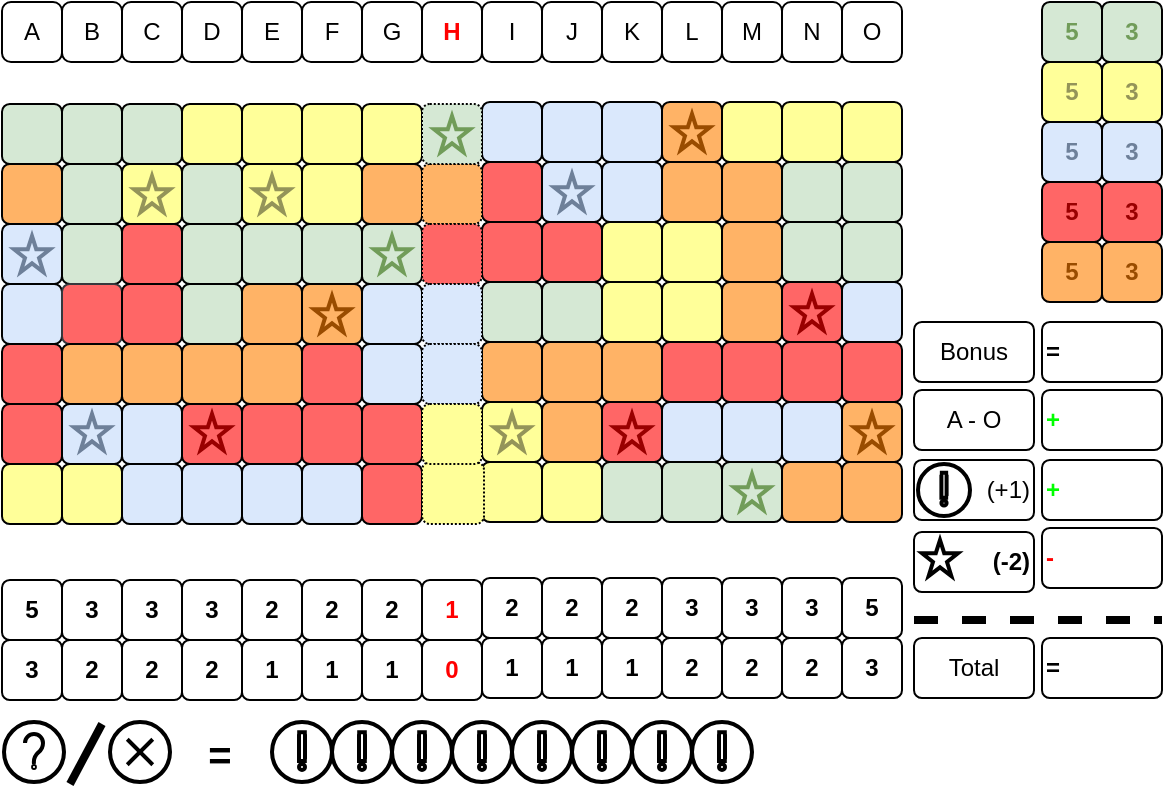 <mxfile version="20.4.0" type="device"><diagram id="n2aaSh1xiB8qpmjqNfCa" name="Page-1"><mxGraphModel dx="786" dy="682" grid="1" gridSize="10" guides="1" tooltips="1" connect="1" arrows="1" fold="1" page="1" pageScale="1" pageWidth="583" pageHeight="413" math="0" shadow="0"><root><mxCell id="0"/><mxCell id="1" parent="0"/><mxCell id="8XsE_PPByiNePhi5NIOV-225" value="&lt;div align=&quot;right&quot;&gt;(+1)&lt;br&gt;&lt;/div&gt;" style="rounded=1;whiteSpace=wrap;html=1;arcSize=13;align=right;flipH=1;" parent="1" vertex="1"><mxGeometry x="456" y="229" width="60" height="30" as="geometry"/></mxCell><mxCell id="8XsE_PPByiNePhi5NIOV-1" value="A" style="rounded=1;whiteSpace=wrap;html=1;" parent="1" vertex="1"><mxGeometry width="30" height="30" as="geometry"/></mxCell><mxCell id="8XsE_PPByiNePhi5NIOV-2" value="B" style="rounded=1;whiteSpace=wrap;html=1;" parent="1" vertex="1"><mxGeometry x="30" width="30" height="30" as="geometry"/></mxCell><mxCell id="8XsE_PPByiNePhi5NIOV-3" value="C" style="rounded=1;whiteSpace=wrap;html=1;" parent="1" vertex="1"><mxGeometry x="60" width="30" height="30" as="geometry"/></mxCell><mxCell id="8XsE_PPByiNePhi5NIOV-4" value="D" style="rounded=1;whiteSpace=wrap;html=1;" parent="1" vertex="1"><mxGeometry x="90" width="30" height="30" as="geometry"/></mxCell><mxCell id="8XsE_PPByiNePhi5NIOV-5" value="" style="rounded=1;whiteSpace=wrap;html=1;arcSize=13;fillColor=#d5e8d4;strokeColor=#000000;" parent="1" vertex="1"><mxGeometry y="51" width="30" height="30" as="geometry"/></mxCell><mxCell id="8XsE_PPByiNePhi5NIOV-10" value="" style="rounded=1;whiteSpace=wrap;html=1;arcSize=13;fillColor=#FFB366;strokeColor=#000000;" parent="1" vertex="1"><mxGeometry y="81" width="30" height="30" as="geometry"/></mxCell><mxCell id="8XsE_PPByiNePhi5NIOV-11" value="" style="rounded=1;whiteSpace=wrap;html=1;arcSize=13;fillColor=#dae8fc;strokeColor=#000000;" parent="1" vertex="1"><mxGeometry y="111" width="30" height="30" as="geometry"/></mxCell><mxCell id="8XsE_PPByiNePhi5NIOV-12" value="" style="rounded=1;whiteSpace=wrap;html=1;arcSize=13;fillColor=#dae8fc;strokeColor=#000000;" parent="1" vertex="1"><mxGeometry y="141" width="30" height="30" as="geometry"/></mxCell><mxCell id="8XsE_PPByiNePhi5NIOV-13" value="" style="rounded=1;whiteSpace=wrap;html=1;arcSize=13;fillColor=#FF6666;strokeColor=#000000;" parent="1" vertex="1"><mxGeometry y="171" width="30" height="30" as="geometry"/></mxCell><mxCell id="8XsE_PPByiNePhi5NIOV-14" value="" style="rounded=1;whiteSpace=wrap;html=1;arcSize=13;fillColor=#FF6666;strokeColor=#000000;" parent="1" vertex="1"><mxGeometry y="201" width="30" height="30" as="geometry"/></mxCell><mxCell id="8XsE_PPByiNePhi5NIOV-15" value="" style="rounded=1;whiteSpace=wrap;html=1;arcSize=13;fillColor=#FFFF99;strokeColor=#000000;" parent="1" vertex="1"><mxGeometry y="231" width="30" height="30" as="geometry"/></mxCell><mxCell id="8XsE_PPByiNePhi5NIOV-16" value="&lt;span&gt;5&lt;/span&gt;" style="rounded=1;whiteSpace=wrap;html=1;arcSize=13;fontStyle=1" parent="1" vertex="1"><mxGeometry y="289" width="30" height="30" as="geometry"/></mxCell><mxCell id="8XsE_PPByiNePhi5NIOV-17" value="&lt;span&gt;3&lt;/span&gt;" style="rounded=1;whiteSpace=wrap;html=1;arcSize=13;fontStyle=1" parent="1" vertex="1"><mxGeometry y="319" width="30" height="30" as="geometry"/></mxCell><mxCell id="8XsE_PPByiNePhi5NIOV-19" value="" style="rounded=1;whiteSpace=wrap;html=1;arcSize=13;fillColor=#d5e8d4;strokeColor=default;" parent="1" vertex="1"><mxGeometry x="30" y="51" width="30" height="30" as="geometry"/></mxCell><mxCell id="8XsE_PPByiNePhi5NIOV-20" value="" style="rounded=1;whiteSpace=wrap;html=1;arcSize=13;fillColor=#d5e8d4;strokeColor=default;" parent="1" vertex="1"><mxGeometry x="30" y="81" width="30" height="30" as="geometry"/></mxCell><mxCell id="8XsE_PPByiNePhi5NIOV-21" value="" style="rounded=1;whiteSpace=wrap;html=1;arcSize=13;fillColor=#d5e8d4;strokeColor=default;" parent="1" vertex="1"><mxGeometry x="30" y="111" width="30" height="30" as="geometry"/></mxCell><mxCell id="8XsE_PPByiNePhi5NIOV-22" value="" style="rounded=1;whiteSpace=wrap;html=1;arcSize=13;strokeColor=#36393d;fillColor=#FF6666;" parent="1" vertex="1"><mxGeometry x="30" y="141" width="30" height="30" as="geometry"/></mxCell><mxCell id="8XsE_PPByiNePhi5NIOV-23" value="" style="rounded=1;whiteSpace=wrap;html=1;arcSize=13;strokeColor=#000000;fillColor=#FFB366;" parent="1" vertex="1"><mxGeometry x="30" y="171" width="30" height="30" as="geometry"/></mxCell><mxCell id="8XsE_PPByiNePhi5NIOV-24" value="" style="rounded=1;whiteSpace=wrap;html=1;arcSize=13;strokeColor=default;fillColor=#dae8fc;" parent="1" vertex="1"><mxGeometry x="30" y="201" width="30" height="30" as="geometry"/></mxCell><mxCell id="8XsE_PPByiNePhi5NIOV-25" value="" style="rounded=1;whiteSpace=wrap;html=1;arcSize=13;strokeColor=default;fillColor=#FFFF99;" parent="1" vertex="1"><mxGeometry x="30" y="231" width="30" height="30" as="geometry"/></mxCell><mxCell id="8XsE_PPByiNePhi5NIOV-26" value="3" style="rounded=1;whiteSpace=wrap;html=1;arcSize=13;fontStyle=1" parent="1" vertex="1"><mxGeometry x="30" y="289" width="30" height="30" as="geometry"/></mxCell><mxCell id="8XsE_PPByiNePhi5NIOV-27" value="2" style="rounded=1;whiteSpace=wrap;html=1;arcSize=13;fontStyle=1" parent="1" vertex="1"><mxGeometry x="30" y="319" width="30" height="30" as="geometry"/></mxCell><mxCell id="8XsE_PPByiNePhi5NIOV-28" value="" style="rounded=1;whiteSpace=wrap;html=1;arcSize=13;fillColor=#d5e8d4;strokeColor=#000000;" parent="1" vertex="1"><mxGeometry x="60" y="51" width="30" height="30" as="geometry"/></mxCell><mxCell id="8XsE_PPByiNePhi5NIOV-29" value="" style="rounded=1;whiteSpace=wrap;html=1;arcSize=13;strokeColor=#000000;fillColor=#FFFF99;" parent="1" vertex="1"><mxGeometry x="60" y="81" width="30" height="30" as="geometry"/></mxCell><mxCell id="8XsE_PPByiNePhi5NIOV-30" value="" style="rounded=1;whiteSpace=wrap;html=1;arcSize=13;strokeColor=#000000;fillColor=#FF6666;" parent="1" vertex="1"><mxGeometry x="60" y="111" width="30" height="30" as="geometry"/></mxCell><mxCell id="8XsE_PPByiNePhi5NIOV-31" value="" style="rounded=1;whiteSpace=wrap;html=1;arcSize=13;strokeColor=#000000;fillColor=#FF6666;" parent="1" vertex="1"><mxGeometry x="60" y="141" width="30" height="30" as="geometry"/></mxCell><mxCell id="8XsE_PPByiNePhi5NIOV-32" value="" style="rounded=1;whiteSpace=wrap;html=1;arcSize=13;strokeColor=#000000;fillColor=#FFB366;" parent="1" vertex="1"><mxGeometry x="60" y="171" width="30" height="30" as="geometry"/></mxCell><mxCell id="8XsE_PPByiNePhi5NIOV-33" value="" style="rounded=1;whiteSpace=wrap;html=1;arcSize=13;strokeColor=#000000;fillColor=#dae8fc;" parent="1" vertex="1"><mxGeometry x="60" y="201" width="30" height="30" as="geometry"/></mxCell><mxCell id="8XsE_PPByiNePhi5NIOV-34" value="" style="rounded=1;whiteSpace=wrap;html=1;arcSize=13;strokeColor=#000000;fillColor=#dae8fc;" parent="1" vertex="1"><mxGeometry x="60" y="231" width="30" height="30" as="geometry"/></mxCell><mxCell id="8XsE_PPByiNePhi5NIOV-35" value="3" style="rounded=1;whiteSpace=wrap;html=1;arcSize=13;fontStyle=1" parent="1" vertex="1"><mxGeometry x="60" y="289" width="30" height="30" as="geometry"/></mxCell><mxCell id="8XsE_PPByiNePhi5NIOV-36" value="2" style="rounded=1;whiteSpace=wrap;html=1;arcSize=13;fontStyle=1" parent="1" vertex="1"><mxGeometry x="60" y="319" width="30" height="30" as="geometry"/></mxCell><mxCell id="8XsE_PPByiNePhi5NIOV-37" value="" style="rounded=1;whiteSpace=wrap;html=1;arcSize=13;strokeColor=#000000;fillColor=#FFFF99;" parent="1" vertex="1"><mxGeometry x="90" y="51" width="30" height="30" as="geometry"/></mxCell><mxCell id="8XsE_PPByiNePhi5NIOV-38" value="" style="rounded=1;whiteSpace=wrap;html=1;arcSize=13;strokeColor=#000000;fillColor=#d5e8d4;" parent="1" vertex="1"><mxGeometry x="90" y="81" width="30" height="30" as="geometry"/></mxCell><mxCell id="8XsE_PPByiNePhi5NIOV-39" value="" style="rounded=1;whiteSpace=wrap;html=1;arcSize=13;strokeColor=#000000;fillColor=#d5e8d4;" parent="1" vertex="1"><mxGeometry x="90" y="111" width="30" height="30" as="geometry"/></mxCell><mxCell id="8XsE_PPByiNePhi5NIOV-40" value="" style="rounded=1;whiteSpace=wrap;html=1;arcSize=13;strokeColor=#000000;fillColor=#d5e8d4;" parent="1" vertex="1"><mxGeometry x="90" y="141" width="30" height="30" as="geometry"/></mxCell><mxCell id="8XsE_PPByiNePhi5NIOV-41" value="" style="rounded=1;whiteSpace=wrap;html=1;arcSize=13;strokeColor=#000000;fillColor=#FFB366;" parent="1" vertex="1"><mxGeometry x="90" y="171" width="30" height="30" as="geometry"/></mxCell><mxCell id="8XsE_PPByiNePhi5NIOV-42" value="" style="rounded=1;whiteSpace=wrap;html=1;arcSize=13;strokeColor=#000000;fillColor=#FF6666;" parent="1" vertex="1"><mxGeometry x="90" y="201" width="30" height="30" as="geometry"/></mxCell><mxCell id="8XsE_PPByiNePhi5NIOV-43" value="" style="rounded=1;whiteSpace=wrap;html=1;arcSize=13;strokeColor=#000000;fillColor=#dae8fc;" parent="1" vertex="1"><mxGeometry x="90" y="231" width="30" height="30" as="geometry"/></mxCell><mxCell id="8XsE_PPByiNePhi5NIOV-44" value="3" style="rounded=1;whiteSpace=wrap;html=1;arcSize=13;fontStyle=1" parent="1" vertex="1"><mxGeometry x="90" y="289" width="30" height="30" as="geometry"/></mxCell><mxCell id="8XsE_PPByiNePhi5NIOV-45" value="2" style="rounded=1;whiteSpace=wrap;html=1;arcSize=13;fontStyle=1" parent="1" vertex="1"><mxGeometry x="90" y="319" width="30" height="30" as="geometry"/></mxCell><mxCell id="8XsE_PPByiNePhi5NIOV-46" value="" style="rounded=1;whiteSpace=wrap;html=1;arcSize=13;strokeColor=#000000;fillColor=#FFFF99;" parent="1" vertex="1"><mxGeometry x="120" y="51" width="30" height="30" as="geometry"/></mxCell><mxCell id="8XsE_PPByiNePhi5NIOV-47" value="" style="rounded=1;whiteSpace=wrap;html=1;arcSize=13;strokeColor=#000000;fillColor=#FFFF99;" parent="1" vertex="1"><mxGeometry x="120" y="81" width="30" height="30" as="geometry"/></mxCell><mxCell id="8XsE_PPByiNePhi5NIOV-48" value="" style="rounded=1;whiteSpace=wrap;html=1;arcSize=13;strokeColor=#000000;fillColor=#d5e8d4;" parent="1" vertex="1"><mxGeometry x="120" y="111" width="30" height="30" as="geometry"/></mxCell><mxCell id="8XsE_PPByiNePhi5NIOV-49" value="" style="rounded=1;whiteSpace=wrap;html=1;arcSize=13;strokeColor=#000000;fillColor=#FFB366;" parent="1" vertex="1"><mxGeometry x="120" y="141" width="30" height="30" as="geometry"/></mxCell><mxCell id="8XsE_PPByiNePhi5NIOV-50" value="" style="rounded=1;whiteSpace=wrap;html=1;arcSize=13;strokeColor=#000000;fillColor=#FFB366;" parent="1" vertex="1"><mxGeometry x="120" y="171" width="30" height="30" as="geometry"/></mxCell><mxCell id="8XsE_PPByiNePhi5NIOV-51" value="" style="rounded=1;whiteSpace=wrap;html=1;arcSize=13;strokeColor=#000000;fillColor=#FF6666;" parent="1" vertex="1"><mxGeometry x="120" y="201" width="30" height="30" as="geometry"/></mxCell><mxCell id="8XsE_PPByiNePhi5NIOV-52" value="" style="rounded=1;whiteSpace=wrap;html=1;arcSize=13;strokeColor=#000000;fillColor=#dae8fc;" parent="1" vertex="1"><mxGeometry x="120" y="231" width="30" height="30" as="geometry"/></mxCell><mxCell id="8XsE_PPByiNePhi5NIOV-53" value="2" style="rounded=1;whiteSpace=wrap;html=1;arcSize=13;fontStyle=1" parent="1" vertex="1"><mxGeometry x="120" y="289" width="30" height="30" as="geometry"/></mxCell><mxCell id="8XsE_PPByiNePhi5NIOV-54" value="1" style="rounded=1;whiteSpace=wrap;html=1;arcSize=13;fontStyle=1" parent="1" vertex="1"><mxGeometry x="120" y="319" width="30" height="30" as="geometry"/></mxCell><mxCell id="8XsE_PPByiNePhi5NIOV-55" value="" style="rounded=1;whiteSpace=wrap;html=1;arcSize=13;strokeColor=#000000;fillColor=#FFFF99;" parent="1" vertex="1"><mxGeometry x="150" y="51" width="30" height="30" as="geometry"/></mxCell><mxCell id="8XsE_PPByiNePhi5NIOV-56" value="" style="rounded=1;whiteSpace=wrap;html=1;arcSize=13;strokeColor=#000000;fillColor=#FFFF99;" parent="1" vertex="1"><mxGeometry x="150" y="81" width="30" height="30" as="geometry"/></mxCell><mxCell id="8XsE_PPByiNePhi5NIOV-57" value="" style="rounded=1;whiteSpace=wrap;html=1;arcSize=13;strokeColor=#000000;fillColor=#d5e8d4;" parent="1" vertex="1"><mxGeometry x="150" y="111" width="30" height="30" as="geometry"/></mxCell><mxCell id="8XsE_PPByiNePhi5NIOV-58" value="" style="rounded=1;whiteSpace=wrap;html=1;arcSize=13;strokeColor=#000000;fillColor=#FFB366;" parent="1" vertex="1"><mxGeometry x="150" y="141" width="30" height="30" as="geometry"/></mxCell><mxCell id="8XsE_PPByiNePhi5NIOV-59" value="" style="rounded=1;whiteSpace=wrap;html=1;arcSize=13;strokeColor=#000000;fillColor=#FF6666;" parent="1" vertex="1"><mxGeometry x="150" y="171" width="30" height="30" as="geometry"/></mxCell><mxCell id="8XsE_PPByiNePhi5NIOV-60" value="" style="rounded=1;whiteSpace=wrap;html=1;arcSize=13;strokeColor=#000000;fillColor=#FF6666;" parent="1" vertex="1"><mxGeometry x="150" y="201" width="30" height="30" as="geometry"/></mxCell><mxCell id="8XsE_PPByiNePhi5NIOV-61" value="" style="rounded=1;whiteSpace=wrap;html=1;arcSize=13;strokeColor=#000000;fillColor=#dae8fc;" parent="1" vertex="1"><mxGeometry x="150" y="231" width="30" height="30" as="geometry"/></mxCell><mxCell id="8XsE_PPByiNePhi5NIOV-62" value="2" style="rounded=1;whiteSpace=wrap;html=1;arcSize=13;fontStyle=1" parent="1" vertex="1"><mxGeometry x="150" y="289" width="30" height="30" as="geometry"/></mxCell><mxCell id="8XsE_PPByiNePhi5NIOV-63" value="1" style="rounded=1;whiteSpace=wrap;html=1;arcSize=13;fontStyle=1" parent="1" vertex="1"><mxGeometry x="150" y="319" width="30" height="30" as="geometry"/></mxCell><mxCell id="8XsE_PPByiNePhi5NIOV-64" value="" style="rounded=1;whiteSpace=wrap;html=1;arcSize=13;strokeColor=#000000;fillColor=#FFFF99;" parent="1" vertex="1"><mxGeometry x="180" y="51" width="30" height="30" as="geometry"/></mxCell><mxCell id="8XsE_PPByiNePhi5NIOV-65" value="" style="rounded=1;whiteSpace=wrap;html=1;arcSize=13;strokeColor=#000000;fillColor=#FFB366;" parent="1" vertex="1"><mxGeometry x="180" y="81" width="30" height="30" as="geometry"/></mxCell><mxCell id="8XsE_PPByiNePhi5NIOV-66" value="" style="rounded=1;whiteSpace=wrap;html=1;arcSize=13;strokeColor=#000000;fillColor=#d5e8d4;" parent="1" vertex="1"><mxGeometry x="180" y="111" width="30" height="30" as="geometry"/></mxCell><mxCell id="8XsE_PPByiNePhi5NIOV-67" value="" style="rounded=1;whiteSpace=wrap;html=1;arcSize=13;strokeColor=#000000;fillColor=#dae8fc;" parent="1" vertex="1"><mxGeometry x="180" y="141" width="30" height="30" as="geometry"/></mxCell><mxCell id="8XsE_PPByiNePhi5NIOV-68" value="" style="rounded=1;whiteSpace=wrap;html=1;arcSize=13;strokeColor=#000000;fillColor=#dae8fc;" parent="1" vertex="1"><mxGeometry x="180" y="171" width="30" height="30" as="geometry"/></mxCell><mxCell id="8XsE_PPByiNePhi5NIOV-69" value="" style="rounded=1;whiteSpace=wrap;html=1;arcSize=13;strokeColor=#000000;fillColor=#FF6666;" parent="1" vertex="1"><mxGeometry x="180" y="201" width="30" height="30" as="geometry"/></mxCell><mxCell id="8XsE_PPByiNePhi5NIOV-70" value="" style="rounded=1;whiteSpace=wrap;html=1;arcSize=13;strokeColor=#000000;fillColor=#FF6666;" parent="1" vertex="1"><mxGeometry x="180" y="231" width="30" height="30" as="geometry"/></mxCell><mxCell id="8XsE_PPByiNePhi5NIOV-71" value="2" style="rounded=1;whiteSpace=wrap;html=1;arcSize=13;fontStyle=1" parent="1" vertex="1"><mxGeometry x="180" y="289" width="30" height="30" as="geometry"/></mxCell><mxCell id="8XsE_PPByiNePhi5NIOV-72" value="1" style="rounded=1;whiteSpace=wrap;html=1;arcSize=13;fontStyle=1" parent="1" vertex="1"><mxGeometry x="180" y="319" width="30" height="30" as="geometry"/></mxCell><mxCell id="8XsE_PPByiNePhi5NIOV-80" value="&lt;font color=&quot;#FF0000&quot;&gt;1&lt;/font&gt;" style="rounded=1;whiteSpace=wrap;html=1;arcSize=13;fontStyle=1" parent="1" vertex="1"><mxGeometry x="210" y="289" width="30" height="30" as="geometry"/></mxCell><mxCell id="8XsE_PPByiNePhi5NIOV-81" value="&lt;font color=&quot;#FF0000&quot;&gt;0&lt;/font&gt;" style="rounded=1;whiteSpace=wrap;html=1;arcSize=13;fontStyle=1" parent="1" vertex="1"><mxGeometry x="210" y="319" width="30" height="30" as="geometry"/></mxCell><mxCell id="8XsE_PPByiNePhi5NIOV-82" value="" style="rounded=1;whiteSpace=wrap;html=1;arcSize=13;strokeColor=#000000;fillColor=#dae8fc;" parent="1" vertex="1"><mxGeometry x="240" y="50" width="30" height="30" as="geometry"/></mxCell><mxCell id="8XsE_PPByiNePhi5NIOV-83" value="" style="rounded=1;whiteSpace=wrap;html=1;arcSize=13;strokeColor=#000000;fillColor=#FF6666;" parent="1" vertex="1"><mxGeometry x="240" y="80" width="30" height="30" as="geometry"/></mxCell><mxCell id="8XsE_PPByiNePhi5NIOV-84" value="" style="rounded=1;whiteSpace=wrap;html=1;arcSize=13;strokeColor=#000000;fillColor=#FF6666;" parent="1" vertex="1"><mxGeometry x="240" y="110" width="30" height="30" as="geometry"/></mxCell><mxCell id="8XsE_PPByiNePhi5NIOV-85" value="" style="rounded=1;whiteSpace=wrap;html=1;arcSize=13;strokeColor=#000000;fillColor=#d5e8d4;" parent="1" vertex="1"><mxGeometry x="240" y="140" width="30" height="30" as="geometry"/></mxCell><mxCell id="8XsE_PPByiNePhi5NIOV-86" value="" style="rounded=1;whiteSpace=wrap;html=1;arcSize=13;strokeColor=#000000;fillColor=#FFB366;" parent="1" vertex="1"><mxGeometry x="240" y="170" width="30" height="30" as="geometry"/></mxCell><mxCell id="8XsE_PPByiNePhi5NIOV-87" value="" style="rounded=1;whiteSpace=wrap;html=1;arcSize=13;strokeColor=#000000;fillColor=#FFFF99;" parent="1" vertex="1"><mxGeometry x="240" y="200" width="30" height="30" as="geometry"/></mxCell><mxCell id="8XsE_PPByiNePhi5NIOV-88" value="" style="rounded=1;whiteSpace=wrap;html=1;arcSize=13;strokeColor=#000000;fillColor=#FFFF99;" parent="1" vertex="1"><mxGeometry x="240" y="230" width="30" height="30" as="geometry"/></mxCell><mxCell id="8XsE_PPByiNePhi5NIOV-89" value="2" style="rounded=1;whiteSpace=wrap;html=1;arcSize=13;fontStyle=1" parent="1" vertex="1"><mxGeometry x="240" y="288" width="30" height="30" as="geometry"/></mxCell><mxCell id="8XsE_PPByiNePhi5NIOV-90" value="1" style="rounded=1;whiteSpace=wrap;html=1;arcSize=13;fontStyle=1" parent="1" vertex="1"><mxGeometry x="240" y="318" width="30" height="30" as="geometry"/></mxCell><mxCell id="8XsE_PPByiNePhi5NIOV-91" value="" style="rounded=1;whiteSpace=wrap;html=1;arcSize=13;strokeColor=#000000;fillColor=#dae8fc;" parent="1" vertex="1"><mxGeometry x="270" y="50" width="30" height="30" as="geometry"/></mxCell><mxCell id="8XsE_PPByiNePhi5NIOV-92" value="" style="rounded=1;whiteSpace=wrap;html=1;arcSize=13;strokeColor=#000000;fillColor=#dae8fc;" parent="1" vertex="1"><mxGeometry x="270" y="80" width="30" height="30" as="geometry"/></mxCell><mxCell id="8XsE_PPByiNePhi5NIOV-93" value="" style="rounded=1;whiteSpace=wrap;html=1;arcSize=13;strokeColor=#000000;fillColor=#FF6666;" parent="1" vertex="1"><mxGeometry x="270" y="110" width="30" height="30" as="geometry"/></mxCell><mxCell id="8XsE_PPByiNePhi5NIOV-94" value="" style="rounded=1;whiteSpace=wrap;html=1;arcSize=13;strokeColor=#000000;fillColor=#d5e8d4;" parent="1" vertex="1"><mxGeometry x="270" y="140" width="30" height="30" as="geometry"/></mxCell><mxCell id="8XsE_PPByiNePhi5NIOV-95" value="" style="rounded=1;whiteSpace=wrap;html=1;arcSize=13;strokeColor=#000000;fillColor=#FFB366;" parent="1" vertex="1"><mxGeometry x="270" y="170" width="30" height="30" as="geometry"/></mxCell><mxCell id="8XsE_PPByiNePhi5NIOV-96" value="" style="rounded=1;whiteSpace=wrap;html=1;arcSize=13;strokeColor=#000000;fillColor=#FFB366;" parent="1" vertex="1"><mxGeometry x="270" y="200" width="30" height="30" as="geometry"/></mxCell><mxCell id="8XsE_PPByiNePhi5NIOV-97" value="" style="rounded=1;whiteSpace=wrap;html=1;arcSize=13;strokeColor=#000000;fillColor=#FFFF99;" parent="1" vertex="1"><mxGeometry x="270" y="230" width="30" height="30" as="geometry"/></mxCell><mxCell id="8XsE_PPByiNePhi5NIOV-98" value="2" style="rounded=1;whiteSpace=wrap;html=1;arcSize=13;fontStyle=1" parent="1" vertex="1"><mxGeometry x="270" y="288" width="30" height="30" as="geometry"/></mxCell><mxCell id="8XsE_PPByiNePhi5NIOV-99" value="1" style="rounded=1;whiteSpace=wrap;html=1;arcSize=13;fontStyle=1" parent="1" vertex="1"><mxGeometry x="270" y="318" width="30" height="30" as="geometry"/></mxCell><mxCell id="8XsE_PPByiNePhi5NIOV-100" value="" style="rounded=1;whiteSpace=wrap;html=1;arcSize=13;strokeColor=#000000;fillColor=#dae8fc;" parent="1" vertex="1"><mxGeometry x="300" y="50" width="30" height="30" as="geometry"/></mxCell><mxCell id="8XsE_PPByiNePhi5NIOV-101" value="" style="rounded=1;whiteSpace=wrap;html=1;arcSize=13;strokeColor=#000000;fillColor=#dae8fc;" parent="1" vertex="1"><mxGeometry x="300" y="80" width="30" height="30" as="geometry"/></mxCell><mxCell id="8XsE_PPByiNePhi5NIOV-102" value="" style="rounded=1;whiteSpace=wrap;html=1;arcSize=13;strokeColor=#000000;fillColor=#FFFF99;" parent="1" vertex="1"><mxGeometry x="300" y="110" width="30" height="30" as="geometry"/></mxCell><mxCell id="8XsE_PPByiNePhi5NIOV-103" value="" style="rounded=1;whiteSpace=wrap;html=1;arcSize=13;strokeColor=#000000;fillColor=#FFFF99;" parent="1" vertex="1"><mxGeometry x="300" y="140" width="30" height="30" as="geometry"/></mxCell><mxCell id="8XsE_PPByiNePhi5NIOV-104" value="" style="rounded=1;whiteSpace=wrap;html=1;arcSize=13;strokeColor=#000000;fillColor=#FFB366;" parent="1" vertex="1"><mxGeometry x="300" y="170" width="30" height="30" as="geometry"/></mxCell><mxCell id="8XsE_PPByiNePhi5NIOV-105" value="" style="rounded=1;whiteSpace=wrap;html=1;arcSize=13;strokeColor=#000000;fillColor=#FF6666;" parent="1" vertex="1"><mxGeometry x="300" y="200" width="30" height="30" as="geometry"/></mxCell><mxCell id="8XsE_PPByiNePhi5NIOV-106" value="" style="rounded=1;whiteSpace=wrap;html=1;arcSize=13;strokeColor=#000000;fillColor=#d5e8d4;" parent="1" vertex="1"><mxGeometry x="300" y="230" width="30" height="30" as="geometry"/></mxCell><mxCell id="8XsE_PPByiNePhi5NIOV-107" value="2" style="rounded=1;whiteSpace=wrap;html=1;arcSize=13;fontStyle=1" parent="1" vertex="1"><mxGeometry x="300" y="288" width="30" height="30" as="geometry"/></mxCell><mxCell id="8XsE_PPByiNePhi5NIOV-108" value="1" style="rounded=1;whiteSpace=wrap;html=1;arcSize=13;fontStyle=1" parent="1" vertex="1"><mxGeometry x="300" y="318" width="30" height="30" as="geometry"/></mxCell><mxCell id="8XsE_PPByiNePhi5NIOV-109" value="" style="rounded=1;whiteSpace=wrap;html=1;arcSize=13;strokeColor=#000000;fillColor=#FFB366;" parent="1" vertex="1"><mxGeometry x="330" y="50" width="30" height="30" as="geometry"/></mxCell><mxCell id="8XsE_PPByiNePhi5NIOV-110" value="" style="rounded=1;whiteSpace=wrap;html=1;arcSize=13;strokeColor=#000000;fillColor=#FFB366;" parent="1" vertex="1"><mxGeometry x="330" y="80" width="30" height="30" as="geometry"/></mxCell><mxCell id="8XsE_PPByiNePhi5NIOV-111" value="" style="rounded=1;whiteSpace=wrap;html=1;arcSize=13;strokeColor=#000000;fillColor=#FFFF99;" parent="1" vertex="1"><mxGeometry x="330" y="110" width="30" height="30" as="geometry"/></mxCell><mxCell id="8XsE_PPByiNePhi5NIOV-112" value="" style="rounded=1;whiteSpace=wrap;html=1;arcSize=13;strokeColor=#000000;fillColor=#FFFF99;" parent="1" vertex="1"><mxGeometry x="330" y="140" width="30" height="30" as="geometry"/></mxCell><mxCell id="8XsE_PPByiNePhi5NIOV-113" value="" style="rounded=1;whiteSpace=wrap;html=1;arcSize=13;strokeColor=#000000;fillColor=#FF6666;" parent="1" vertex="1"><mxGeometry x="330" y="170" width="30" height="30" as="geometry"/></mxCell><mxCell id="8XsE_PPByiNePhi5NIOV-114" value="" style="rounded=1;whiteSpace=wrap;html=1;arcSize=13;strokeColor=#000000;fillColor=#dae8fc;" parent="1" vertex="1"><mxGeometry x="330" y="200" width="30" height="30" as="geometry"/></mxCell><mxCell id="8XsE_PPByiNePhi5NIOV-115" value="" style="rounded=1;whiteSpace=wrap;html=1;arcSize=13;strokeColor=#000000;fillColor=#d5e8d4;" parent="1" vertex="1"><mxGeometry x="330" y="230" width="30" height="30" as="geometry"/></mxCell><mxCell id="8XsE_PPByiNePhi5NIOV-116" value="3" style="rounded=1;whiteSpace=wrap;html=1;arcSize=13;fontStyle=1" parent="1" vertex="1"><mxGeometry x="330" y="288" width="30" height="30" as="geometry"/></mxCell><mxCell id="8XsE_PPByiNePhi5NIOV-117" value="2" style="rounded=1;whiteSpace=wrap;html=1;arcSize=13;fontStyle=1" parent="1" vertex="1"><mxGeometry x="330" y="318" width="30" height="30" as="geometry"/></mxCell><mxCell id="8XsE_PPByiNePhi5NIOV-118" value="" style="rounded=1;whiteSpace=wrap;html=1;arcSize=13;strokeColor=#000000;fillColor=#FFFF99;" parent="1" vertex="1"><mxGeometry x="360" y="50" width="30" height="30" as="geometry"/></mxCell><mxCell id="8XsE_PPByiNePhi5NIOV-119" value="" style="rounded=1;whiteSpace=wrap;html=1;arcSize=13;strokeColor=#000000;fillColor=#FFB366;" parent="1" vertex="1"><mxGeometry x="360" y="80" width="30" height="30" as="geometry"/></mxCell><mxCell id="8XsE_PPByiNePhi5NIOV-120" value="" style="rounded=1;whiteSpace=wrap;html=1;arcSize=13;strokeColor=#000000;fillColor=#FFB366;" parent="1" vertex="1"><mxGeometry x="360" y="110" width="30" height="30" as="geometry"/></mxCell><mxCell id="8XsE_PPByiNePhi5NIOV-121" value="" style="rounded=1;whiteSpace=wrap;html=1;arcSize=13;strokeColor=#000000;fillColor=#FFB366;" parent="1" vertex="1"><mxGeometry x="360" y="140" width="30" height="30" as="geometry"/></mxCell><mxCell id="8XsE_PPByiNePhi5NIOV-122" value="" style="rounded=1;whiteSpace=wrap;html=1;arcSize=13;strokeColor=#000000;fillColor=#FF6666;" parent="1" vertex="1"><mxGeometry x="360" y="170" width="30" height="30" as="geometry"/></mxCell><mxCell id="8XsE_PPByiNePhi5NIOV-123" value="" style="rounded=1;whiteSpace=wrap;html=1;arcSize=13;strokeColor=#000000;fillColor=#dae8fc;" parent="1" vertex="1"><mxGeometry x="360" y="200" width="30" height="30" as="geometry"/></mxCell><mxCell id="8XsE_PPByiNePhi5NIOV-124" value="" style="rounded=1;whiteSpace=wrap;html=1;arcSize=13;strokeColor=#000000;fillColor=#d5e8d4;" parent="1" vertex="1"><mxGeometry x="360" y="230" width="30" height="30" as="geometry"/></mxCell><mxCell id="8XsE_PPByiNePhi5NIOV-125" value="3" style="rounded=1;whiteSpace=wrap;html=1;arcSize=13;fontStyle=1" parent="1" vertex="1"><mxGeometry x="360" y="288" width="30" height="30" as="geometry"/></mxCell><mxCell id="8XsE_PPByiNePhi5NIOV-126" value="2" style="rounded=1;whiteSpace=wrap;html=1;arcSize=13;fontStyle=1" parent="1" vertex="1"><mxGeometry x="360" y="318" width="30" height="30" as="geometry"/></mxCell><mxCell id="8XsE_PPByiNePhi5NIOV-127" value="" style="rounded=1;whiteSpace=wrap;html=1;arcSize=13;strokeColor=#000000;fillColor=#FFFF99;" parent="1" vertex="1"><mxGeometry x="390" y="50" width="30" height="30" as="geometry"/></mxCell><mxCell id="8XsE_PPByiNePhi5NIOV-128" value="" style="rounded=1;whiteSpace=wrap;html=1;arcSize=13;strokeColor=#000000;fillColor=#d5e8d4;" parent="1" vertex="1"><mxGeometry x="390" y="80" width="30" height="30" as="geometry"/></mxCell><mxCell id="8XsE_PPByiNePhi5NIOV-129" value="" style="rounded=1;whiteSpace=wrap;html=1;arcSize=13;strokeColor=#000000;fillColor=#d5e8d4;" parent="1" vertex="1"><mxGeometry x="390" y="110" width="30" height="30" as="geometry"/></mxCell><mxCell id="8XsE_PPByiNePhi5NIOV-130" value="" style="rounded=1;whiteSpace=wrap;html=1;arcSize=13;strokeColor=#000000;fillColor=#FF6666;" parent="1" vertex="1"><mxGeometry x="390" y="140" width="30" height="30" as="geometry"/></mxCell><mxCell id="8XsE_PPByiNePhi5NIOV-131" value="" style="rounded=1;whiteSpace=wrap;html=1;arcSize=13;strokeColor=#000000;fillColor=#FF6666;" parent="1" vertex="1"><mxGeometry x="390" y="170" width="30" height="30" as="geometry"/></mxCell><mxCell id="8XsE_PPByiNePhi5NIOV-132" value="" style="rounded=1;whiteSpace=wrap;html=1;arcSize=13;strokeColor=#000000;fillColor=#dae8fc;" parent="1" vertex="1"><mxGeometry x="390" y="200" width="30" height="30" as="geometry"/></mxCell><mxCell id="8XsE_PPByiNePhi5NIOV-133" value="" style="rounded=1;whiteSpace=wrap;html=1;arcSize=13;strokeColor=#000000;fillColor=#FFB366;" parent="1" vertex="1"><mxGeometry x="390" y="230" width="30" height="30" as="geometry"/></mxCell><mxCell id="8XsE_PPByiNePhi5NIOV-134" value="3" style="rounded=1;whiteSpace=wrap;html=1;arcSize=13;fontStyle=1" parent="1" vertex="1"><mxGeometry x="390" y="288" width="30" height="30" as="geometry"/></mxCell><mxCell id="8XsE_PPByiNePhi5NIOV-135" value="2" style="rounded=1;whiteSpace=wrap;html=1;arcSize=13;fontStyle=1" parent="1" vertex="1"><mxGeometry x="390" y="318" width="30" height="30" as="geometry"/></mxCell><mxCell id="8XsE_PPByiNePhi5NIOV-136" value="" style="rounded=1;whiteSpace=wrap;html=1;arcSize=13;strokeColor=#000000;fillColor=#FFFF99;" parent="1" vertex="1"><mxGeometry x="420" y="50" width="30" height="30" as="geometry"/></mxCell><mxCell id="8XsE_PPByiNePhi5NIOV-137" value="" style="rounded=1;whiteSpace=wrap;html=1;arcSize=13;strokeColor=#000000;fillColor=#d5e8d4;" parent="1" vertex="1"><mxGeometry x="420" y="80" width="30" height="30" as="geometry"/></mxCell><mxCell id="8XsE_PPByiNePhi5NIOV-138" value="" style="rounded=1;whiteSpace=wrap;html=1;arcSize=13;strokeColor=#000000;fillColor=#d5e8d4;" parent="1" vertex="1"><mxGeometry x="420" y="110" width="30" height="30" as="geometry"/></mxCell><mxCell id="8XsE_PPByiNePhi5NIOV-139" value="" style="rounded=1;whiteSpace=wrap;html=1;arcSize=13;strokeColor=#000000;fillColor=#dae8fc;" parent="1" vertex="1"><mxGeometry x="420" y="140" width="30" height="30" as="geometry"/></mxCell><mxCell id="8XsE_PPByiNePhi5NIOV-140" value="" style="rounded=1;whiteSpace=wrap;html=1;arcSize=13;strokeColor=#000000;fillColor=#FF6666;" parent="1" vertex="1"><mxGeometry x="420" y="170" width="30" height="30" as="geometry"/></mxCell><mxCell id="8XsE_PPByiNePhi5NIOV-141" value="" style="rounded=1;whiteSpace=wrap;html=1;arcSize=13;strokeColor=#000000;fillColor=#FFB366;" parent="1" vertex="1"><mxGeometry x="420" y="200" width="30" height="30" as="geometry"/></mxCell><mxCell id="8XsE_PPByiNePhi5NIOV-142" value="" style="rounded=1;whiteSpace=wrap;html=1;arcSize=13;strokeColor=#000000;fillColor=#FFB366;" parent="1" vertex="1"><mxGeometry x="420" y="230" width="30" height="30" as="geometry"/></mxCell><mxCell id="8XsE_PPByiNePhi5NIOV-143" value="5" style="rounded=1;whiteSpace=wrap;html=1;arcSize=13;fontStyle=1" parent="1" vertex="1"><mxGeometry x="420" y="288" width="30" height="30" as="geometry"/></mxCell><mxCell id="8XsE_PPByiNePhi5NIOV-144" value="3" style="rounded=1;whiteSpace=wrap;html=1;arcSize=13;fontStyle=1" parent="1" vertex="1"><mxGeometry x="420" y="318" width="30" height="30" as="geometry"/></mxCell><mxCell id="8XsE_PPByiNePhi5NIOV-145" value="E" style="rounded=1;whiteSpace=wrap;html=1;" parent="1" vertex="1"><mxGeometry x="120" width="30" height="30" as="geometry"/></mxCell><mxCell id="8XsE_PPByiNePhi5NIOV-146" value="F" style="rounded=1;whiteSpace=wrap;html=1;" parent="1" vertex="1"><mxGeometry x="150" width="30" height="30" as="geometry"/></mxCell><mxCell id="8XsE_PPByiNePhi5NIOV-147" value="G" style="rounded=1;whiteSpace=wrap;html=1;" parent="1" vertex="1"><mxGeometry x="180" width="30" height="30" as="geometry"/></mxCell><mxCell id="8XsE_PPByiNePhi5NIOV-148" value="&lt;b&gt;&lt;font color=&quot;#FF0000&quot;&gt;H&lt;/font&gt;&lt;/b&gt;" style="rounded=1;whiteSpace=wrap;html=1;" parent="1" vertex="1"><mxGeometry x="210" width="30" height="30" as="geometry"/></mxCell><mxCell id="8XsE_PPByiNePhi5NIOV-149" value="I" style="rounded=1;whiteSpace=wrap;html=1;" parent="1" vertex="1"><mxGeometry x="240" width="30" height="30" as="geometry"/></mxCell><mxCell id="8XsE_PPByiNePhi5NIOV-150" value="J" style="rounded=1;whiteSpace=wrap;html=1;" parent="1" vertex="1"><mxGeometry x="270" width="30" height="30" as="geometry"/></mxCell><mxCell id="8XsE_PPByiNePhi5NIOV-151" value="K" style="rounded=1;whiteSpace=wrap;html=1;" parent="1" vertex="1"><mxGeometry x="300" width="30" height="30" as="geometry"/></mxCell><mxCell id="8XsE_PPByiNePhi5NIOV-152" value="L" style="rounded=1;whiteSpace=wrap;html=1;" parent="1" vertex="1"><mxGeometry x="330" width="30" height="30" as="geometry"/></mxCell><mxCell id="8XsE_PPByiNePhi5NIOV-153" value="M" style="rounded=1;whiteSpace=wrap;html=1;" parent="1" vertex="1"><mxGeometry x="360" width="30" height="30" as="geometry"/></mxCell><mxCell id="8XsE_PPByiNePhi5NIOV-154" value="N" style="rounded=1;whiteSpace=wrap;html=1;" parent="1" vertex="1"><mxGeometry x="390" width="30" height="30" as="geometry"/></mxCell><mxCell id="8XsE_PPByiNePhi5NIOV-155" value="O" style="rounded=1;whiteSpace=wrap;html=1;" parent="1" vertex="1"><mxGeometry x="420" width="30" height="30" as="geometry"/></mxCell><mxCell id="8XsE_PPByiNePhi5NIOV-156" value="&lt;b&gt;&lt;font color=&quot;#719C59&quot;&gt;3&lt;/font&gt;&lt;/b&gt;" style="rounded=1;whiteSpace=wrap;html=1;arcSize=13;fillColor=#d5e8d4;strokeColor=#000000;" parent="1" vertex="1"><mxGeometry x="550" width="30" height="30" as="geometry"/></mxCell><mxCell id="8XsE_PPByiNePhi5NIOV-157" value="3" style="rounded=1;whiteSpace=wrap;html=1;arcSize=13;fillColor=#FFFF99;strokeColor=#000000;fontStyle=1;fontColor=#949459;" parent="1" vertex="1"><mxGeometry x="550" y="30" width="30" height="30" as="geometry"/></mxCell><mxCell id="8XsE_PPByiNePhi5NIOV-158" value="3" style="rounded=1;whiteSpace=wrap;html=1;arcSize=13;fillColor=#dae8fc;strokeColor=#000000;fontStyle=1;fontColor=#6E8099;" parent="1" vertex="1"><mxGeometry x="550" y="60" width="30" height="30" as="geometry"/></mxCell><mxCell id="8XsE_PPByiNePhi5NIOV-159" value="&lt;font color=&quot;#990000&quot;&gt;3&lt;/font&gt;" style="rounded=1;whiteSpace=wrap;html=1;arcSize=13;fillColor=#FF6666;strokeColor=#000000;fontStyle=1;fontColor=#B39494;" parent="1" vertex="1"><mxGeometry x="550" y="90" width="30" height="30" as="geometry"/></mxCell><mxCell id="8XsE_PPByiNePhi5NIOV-160" value="&lt;font color=&quot;#994C00&quot;&gt;3&lt;/font&gt;" style="rounded=1;whiteSpace=wrap;html=1;arcSize=13;fillColor=#FFB366;strokeColor=#000000;fontStyle=1;fontColor=#BAA895;" parent="1" vertex="1"><mxGeometry x="550" y="120" width="30" height="30" as="geometry"/></mxCell><mxCell id="8XsE_PPByiNePhi5NIOV-161" value="&lt;font color=&quot;#719C59&quot;&gt;&lt;b&gt;5&lt;/b&gt;&lt;/font&gt;" style="rounded=1;whiteSpace=wrap;html=1;arcSize=13;fillColor=#d5e8d4;strokeColor=#000000;" parent="1" vertex="1"><mxGeometry x="520" width="30" height="30" as="geometry"/></mxCell><mxCell id="8XsE_PPByiNePhi5NIOV-162" value="5" style="rounded=1;whiteSpace=wrap;html=1;arcSize=13;fillColor=#FFFF99;strokeColor=#000000;fontStyle=1;fontColor=#949459;" parent="1" vertex="1"><mxGeometry x="520" y="30" width="30" height="30" as="geometry"/></mxCell><mxCell id="8XsE_PPByiNePhi5NIOV-163" value="5" style="rounded=1;whiteSpace=wrap;html=1;arcSize=13;fillColor=#dae8fc;strokeColor=#000000;fontStyle=1;fontColor=#6E8099;" parent="1" vertex="1"><mxGeometry x="520" y="60" width="30" height="30" as="geometry"/></mxCell><mxCell id="8XsE_PPByiNePhi5NIOV-164" value="&lt;font color=&quot;#990000&quot;&gt;5&lt;/font&gt;" style="rounded=1;whiteSpace=wrap;html=1;arcSize=13;fillColor=#FF6666;strokeColor=#000000;fontStyle=1;fontColor=#B39494;" parent="1" vertex="1"><mxGeometry x="520" y="90" width="30" height="30" as="geometry"/></mxCell><mxCell id="8XsE_PPByiNePhi5NIOV-165" value="&lt;font color=&quot;#994C00&quot;&gt;5&lt;/font&gt;" style="rounded=1;whiteSpace=wrap;html=1;arcSize=13;fillColor=#FFB366;strokeColor=#000000;fontStyle=1;fontColor=#BAA895;" parent="1" vertex="1"><mxGeometry x="520" y="120" width="30" height="30" as="geometry"/></mxCell><mxCell id="8XsE_PPByiNePhi5NIOV-166" value="&lt;div align=&quot;left&quot;&gt;&lt;b&gt;=&lt;br&gt;&lt;/b&gt;&lt;/div&gt;" style="rounded=1;whiteSpace=wrap;html=1;arcSize=13;align=left;" parent="1" vertex="1"><mxGeometry x="520" y="160" width="60" height="30" as="geometry"/></mxCell><mxCell id="8XsE_PPByiNePhi5NIOV-167" value="&lt;div align=&quot;justify&quot;&gt;Bonus&lt;/div&gt;" style="rounded=1;whiteSpace=wrap;html=1;arcSize=13;align=center;flipH=1;" parent="1" vertex="1"><mxGeometry x="456" y="160" width="60" height="30" as="geometry"/></mxCell><mxCell id="8XsE_PPByiNePhi5NIOV-168" value="&lt;b&gt;&lt;font color=&quot;#00FF00&quot;&gt;+&lt;/font&gt;&lt;/b&gt;" style="rounded=1;whiteSpace=wrap;html=1;arcSize=13;align=left;" parent="1" vertex="1"><mxGeometry x="520" y="194" width="60" height="30" as="geometry"/></mxCell><mxCell id="8XsE_PPByiNePhi5NIOV-169" value="&lt;b&gt;&lt;font color=&quot;#00FF00&quot;&gt;+&lt;/font&gt;&lt;/b&gt;" style="rounded=1;whiteSpace=wrap;html=1;arcSize=13;align=left;" parent="1" vertex="1"><mxGeometry x="520" y="229" width="60" height="30" as="geometry"/></mxCell><mxCell id="8XsE_PPByiNePhi5NIOV-170" value="&lt;b&gt;&lt;font color=&quot;#FF0000&quot;&gt;-&lt;/font&gt;&lt;/b&gt;" style="rounded=1;whiteSpace=wrap;html=1;arcSize=13;align=left;" parent="1" vertex="1"><mxGeometry x="520" y="263" width="60" height="30" as="geometry"/></mxCell><mxCell id="8XsE_PPByiNePhi5NIOV-172" value="" style="verticalLabelPosition=bottom;verticalAlign=top;html=1;shape=mxgraph.basic.star;fillColor=none;strokeColor=#6E8099;gradientColor=#ffffff;strokeWidth=2;gradientDirection=radial;" parent="1" vertex="1"><mxGeometry x="6" y="117" width="18" height="18" as="geometry"/></mxCell><mxCell id="8XsE_PPByiNePhi5NIOV-175" value="" style="group" parent="1" vertex="1" connectable="0"><mxGeometry x="456" y="263" width="60" height="30" as="geometry"/></mxCell><mxCell id="8XsE_PPByiNePhi5NIOV-176" value="&lt;div align=&quot;right&quot;&gt;&lt;b&gt;(-2)&lt;/b&gt;&lt;/div&gt;" style="rounded=1;whiteSpace=wrap;html=1;arcSize=13;align=right;" parent="8XsE_PPByiNePhi5NIOV-175" vertex="1"><mxGeometry y="2" width="60" height="30" as="geometry"/></mxCell><mxCell id="8XsE_PPByiNePhi5NIOV-177" value="" style="verticalLabelPosition=bottom;verticalAlign=top;html=1;shape=mxgraph.basic.star;fillColor=#FFFFFF;strokeColor=#000000;gradientColor=none;strokeWidth=2;" parent="8XsE_PPByiNePhi5NIOV-175" vertex="1"><mxGeometry x="4" y="6" width="18" height="18" as="geometry"/></mxCell><mxCell id="8XsE_PPByiNePhi5NIOV-181" value="" style="verticalLabelPosition=bottom;verticalAlign=top;html=1;shape=mxgraph.basic.star;fillColor=none;strokeColor=#6E8099;gradientColor=#ffffff;strokeWidth=2;gradientDirection=radial;" parent="1" vertex="1"><mxGeometry x="36" y="206" width="18" height="18" as="geometry"/></mxCell><mxCell id="8XsE_PPByiNePhi5NIOV-182" value="" style="verticalLabelPosition=bottom;verticalAlign=top;html=1;shape=mxgraph.basic.star;fillColor=none;strokeColor=#949459;gradientColor=default;strokeWidth=2;gradientDirection=radial;" parent="1" vertex="1"><mxGeometry x="66" y="87" width="18" height="18" as="geometry"/></mxCell><mxCell id="8XsE_PPByiNePhi5NIOV-183" value="" style="verticalLabelPosition=bottom;verticalAlign=top;html=1;shape=mxgraph.basic.star;fillColor=none;strokeColor=#949459;gradientColor=#ffffff;strokeWidth=2;gradientDirection=radial;" parent="1" vertex="1"><mxGeometry x="126" y="87" width="18" height="18" as="geometry"/></mxCell><mxCell id="8XsE_PPByiNePhi5NIOV-184" value="" style="verticalLabelPosition=bottom;verticalAlign=top;html=1;shape=mxgraph.basic.star;fillColor=none;strokeColor=#990000;strokeWidth=2;gradientDirection=radial;" parent="1" vertex="1"><mxGeometry x="96" y="206" width="18" height="18" as="geometry"/></mxCell><mxCell id="8XsE_PPByiNePhi5NIOV-188" value="" style="verticalLabelPosition=bottom;verticalAlign=top;html=1;shape=mxgraph.basic.star;fillColor=none;strokeColor=#990000;strokeWidth=2;gradientDirection=radial;" parent="1" vertex="1"><mxGeometry x="306" y="206" width="18" height="18" as="geometry"/></mxCell><mxCell id="8XsE_PPByiNePhi5NIOV-189" value="" style="verticalLabelPosition=bottom;verticalAlign=top;html=1;shape=mxgraph.basic.star;fillColor=none;strokeColor=#990000;strokeWidth=2;gradientDirection=radial;" parent="1" vertex="1"><mxGeometry x="396" y="146" width="18" height="18" as="geometry"/></mxCell><mxCell id="8XsE_PPByiNePhi5NIOV-190" value="" style="verticalLabelPosition=bottom;verticalAlign=top;html=1;shape=mxgraph.basic.star;fillColor=none;strokeColor=#994C00;strokeWidth=2;gradientDirection=radial;" parent="1" vertex="1"><mxGeometry x="156" y="147" width="18" height="18" as="geometry"/></mxCell><mxCell id="8XsE_PPByiNePhi5NIOV-191" value="" style="verticalLabelPosition=bottom;verticalAlign=top;html=1;shape=mxgraph.basic.star;fillColor=none;strokeColor=#719C59;strokeWidth=2;gradientDirection=radial;" parent="1" vertex="1"><mxGeometry x="186" y="117" width="18" height="18" as="geometry"/></mxCell><mxCell id="8XsE_PPByiNePhi5NIOV-198" value="" style="verticalLabelPosition=bottom;verticalAlign=top;html=1;shape=mxgraph.basic.star;fillColor=none;strokeColor=#949459;gradientColor=#ffffff;strokeWidth=2;gradientDirection=radial;" parent="1" vertex="1"><mxGeometry x="246" y="206" width="18" height="18" as="geometry"/></mxCell><mxCell id="8XsE_PPByiNePhi5NIOV-199" value="" style="verticalLabelPosition=bottom;verticalAlign=top;html=1;shape=mxgraph.basic.star;fillColor=none;strokeColor=#6E8099;gradientColor=#ffffff;strokeWidth=2;gradientDirection=radial;" parent="1" vertex="1"><mxGeometry x="276" y="86" width="18" height="18" as="geometry"/></mxCell><mxCell id="8XsE_PPByiNePhi5NIOV-200" value="" style="verticalLabelPosition=bottom;verticalAlign=top;html=1;shape=mxgraph.basic.star;fillColor=none;strokeColor=#994C00;strokeWidth=2;gradientDirection=radial;" parent="1" vertex="1"><mxGeometry x="336" y="56" width="18" height="18" as="geometry"/></mxCell><mxCell id="8XsE_PPByiNePhi5NIOV-201" value="" style="verticalLabelPosition=bottom;verticalAlign=top;html=1;shape=mxgraph.basic.star;fillColor=none;strokeColor=#719C59;strokeWidth=2;gradientDirection=radial;" parent="1" vertex="1"><mxGeometry x="366" y="236" width="18" height="18" as="geometry"/></mxCell><mxCell id="8XsE_PPByiNePhi5NIOV-202" value="" style="verticalLabelPosition=bottom;verticalAlign=top;html=1;shape=mxgraph.basic.star;fillColor=none;strokeColor=#994C00;strokeWidth=2;gradientDirection=radial;" parent="1" vertex="1"><mxGeometry x="426" y="206" width="18" height="18" as="geometry"/></mxCell><mxCell id="8XsE_PPByiNePhi5NIOV-203" value="A - O" style="rounded=1;whiteSpace=wrap;html=1;arcSize=13;align=center;flipH=1;" parent="1" vertex="1"><mxGeometry x="456" y="194" width="60" height="30" as="geometry"/></mxCell><mxCell id="8XsE_PPByiNePhi5NIOV-210" value="" style="html=1;verticalLabelPosition=bottom;align=center;labelBackgroundColor=#ffffff;verticalAlign=top;strokeWidth=2;strokeColor=#000000;shadow=0;dashed=0;shape=mxgraph.ios7.icons.info;dashPattern=1 1;fontColor=#000000;fillColor=#FFFFFF;gradientColor=none;gradientDirection=radial;direction=west;" parent="1" vertex="1"><mxGeometry x="135" y="360" width="30" height="30" as="geometry"/></mxCell><mxCell id="8XsE_PPByiNePhi5NIOV-211" value="" style="html=1;verticalLabelPosition=bottom;align=center;labelBackgroundColor=#ffffff;verticalAlign=top;strokeWidth=2;strokeColor=#000000;shadow=0;dashed=0;shape=mxgraph.ios7.icons.help;dashPattern=1 1;fontColor=#000000;fillColor=#FFFFFF;gradientColor=none;gradientDirection=radial;fontStyle=0" parent="1" vertex="1"><mxGeometry x="1" y="360" width="30" height="30" as="geometry"/></mxCell><mxCell id="8XsE_PPByiNePhi5NIOV-212" value="" style="html=1;verticalLabelPosition=bottom;align=center;labelBackgroundColor=#ffffff;verticalAlign=top;strokeWidth=2;strokeColor=#000000;shadow=0;dashed=0;shape=mxgraph.ios7.icons.add;dashPattern=1 1;fontColor=#000000;fillColor=#FFFFFF;gradientColor=none;gradientDirection=radial;rotation=45;direction=south;fontStyle=0" parent="1" vertex="1"><mxGeometry x="54" y="360" width="30" height="30" as="geometry"/></mxCell><mxCell id="8XsE_PPByiNePhi5NIOV-213" value="" style="endArrow=none;html=1;rounded=0;fontColor=#000000;strokeWidth=4;" parent="1" edge="1"><mxGeometry width="50" height="50" relative="1" as="geometry"><mxPoint x="34" y="391" as="sourcePoint"/><mxPoint x="50" y="361" as="targetPoint"/></mxGeometry></mxCell><mxCell id="8XsE_PPByiNePhi5NIOV-215" value="" style="html=1;verticalLabelPosition=bottom;align=center;labelBackgroundColor=#ffffff;verticalAlign=top;strokeWidth=2;strokeColor=#000000;shadow=0;dashed=0;shape=mxgraph.ios7.icons.info;dashPattern=1 1;fontColor=#000000;fillColor=#FFFFFF;gradientColor=none;gradientDirection=radial;direction=west;" parent="1" vertex="1"><mxGeometry x="165" y="360" width="30" height="30" as="geometry"/></mxCell><mxCell id="8XsE_PPByiNePhi5NIOV-216" value="" style="html=1;verticalLabelPosition=bottom;align=center;labelBackgroundColor=#ffffff;verticalAlign=top;strokeWidth=2;strokeColor=#000000;shadow=0;dashed=0;shape=mxgraph.ios7.icons.info;dashPattern=1 1;fontColor=#000000;fillColor=#FFFFFF;gradientColor=none;gradientDirection=radial;direction=west;" parent="1" vertex="1"><mxGeometry x="195" y="360" width="30" height="30" as="geometry"/></mxCell><mxCell id="8XsE_PPByiNePhi5NIOV-217" value="" style="html=1;verticalLabelPosition=bottom;align=center;labelBackgroundColor=#ffffff;verticalAlign=top;strokeWidth=2;strokeColor=#000000;shadow=0;dashed=0;shape=mxgraph.ios7.icons.info;dashPattern=1 1;fontColor=#000000;fillColor=#FFFFFF;gradientColor=none;gradientDirection=radial;direction=west;" parent="1" vertex="1"><mxGeometry x="285" y="360" width="30" height="30" as="geometry"/></mxCell><mxCell id="8XsE_PPByiNePhi5NIOV-218" value="" style="html=1;verticalLabelPosition=bottom;align=center;labelBackgroundColor=#ffffff;verticalAlign=top;strokeWidth=2;strokeColor=#000000;shadow=0;dashed=0;shape=mxgraph.ios7.icons.info;dashPattern=1 1;fontColor=#000000;fillColor=#FFFFFF;gradientColor=none;gradientDirection=radial;direction=west;" parent="1" vertex="1"><mxGeometry x="225" y="360" width="30" height="30" as="geometry"/></mxCell><mxCell id="8XsE_PPByiNePhi5NIOV-219" value="" style="html=1;verticalLabelPosition=bottom;align=center;labelBackgroundColor=#ffffff;verticalAlign=top;strokeWidth=2;strokeColor=#000000;shadow=0;dashed=0;shape=mxgraph.ios7.icons.info;dashPattern=1 1;fontColor=#000000;fillColor=#FFFFFF;gradientColor=none;gradientDirection=radial;direction=west;" parent="1" vertex="1"><mxGeometry x="255" y="360" width="30" height="30" as="geometry"/></mxCell><mxCell id="8XsE_PPByiNePhi5NIOV-220" value="" style="html=1;verticalLabelPosition=bottom;align=center;labelBackgroundColor=#ffffff;verticalAlign=top;strokeWidth=2;strokeColor=#000000;shadow=0;dashed=0;shape=mxgraph.ios7.icons.info;dashPattern=1 1;fontColor=#000000;fillColor=#FFFFFF;gradientColor=none;gradientDirection=radial;direction=west;" parent="1" vertex="1"><mxGeometry x="345" y="360" width="30" height="30" as="geometry"/></mxCell><mxCell id="8XsE_PPByiNePhi5NIOV-221" value="" style="html=1;verticalLabelPosition=bottom;align=center;labelBackgroundColor=#ffffff;verticalAlign=top;strokeWidth=2;strokeColor=#000000;shadow=0;dashed=0;shape=mxgraph.ios7.icons.info;dashPattern=1 1;fontColor=#000000;fillColor=#FFFFFF;gradientColor=none;gradientDirection=radial;direction=west;" parent="1" vertex="1"><mxGeometry x="315" y="360" width="30" height="30" as="geometry"/></mxCell><mxCell id="8XsE_PPByiNePhi5NIOV-223" value="&lt;font style=&quot;font-size: 20px&quot;&gt;=&lt;/font&gt;" style="rounded=1;whiteSpace=wrap;html=1;arcSize=13;fontStyle=1;strokeColor=#FFFFFF;" parent="1" vertex="1"><mxGeometry x="94" y="361" width="30" height="30" as="geometry"/></mxCell><mxCell id="8XsE_PPByiNePhi5NIOV-224" value="" style="html=1;verticalLabelPosition=bottom;align=center;labelBackgroundColor=#ffffff;verticalAlign=top;strokeWidth=2;strokeColor=#000000;shadow=0;dashed=0;shape=mxgraph.ios7.icons.info;dashPattern=1 1;fontColor=#000000;fillColor=#FFFFFF;gradientColor=none;gradientDirection=radial;direction=west;" parent="1" vertex="1"><mxGeometry x="458" y="231" width="26" height="26" as="geometry"/></mxCell><mxCell id="8XsE_PPByiNePhi5NIOV-226" value="&lt;div align=&quot;left&quot;&gt;&lt;b&gt;=&lt;br&gt;&lt;/b&gt;&lt;/div&gt;" style="rounded=1;whiteSpace=wrap;html=1;arcSize=13;align=left;" parent="1" vertex="1"><mxGeometry x="520" y="318" width="60" height="30" as="geometry"/></mxCell><mxCell id="8XsE_PPByiNePhi5NIOV-227" value="&lt;div align=&quot;justify&quot;&gt;Total&lt;/div&gt;" style="rounded=1;whiteSpace=wrap;html=1;arcSize=13;align=center;flipH=1;" parent="1" vertex="1"><mxGeometry x="456" y="318" width="60" height="30" as="geometry"/></mxCell><mxCell id="8XsE_PPByiNePhi5NIOV-228" value="" style="endArrow=none;dashed=1;html=1;rounded=0;fontSize=20;fontColor=#000000;strokeWidth=4;" parent="1" edge="1"><mxGeometry width="50" height="50" relative="1" as="geometry"><mxPoint x="456" y="309" as="sourcePoint"/><mxPoint x="580" y="309" as="targetPoint"/></mxGeometry></mxCell><mxCell id="8XsE_PPByiNePhi5NIOV-79" value="" style="rounded=1;whiteSpace=wrap;html=1;arcSize=13;strokeColor=#000000;fillColor=#FFFF99;perimeterSpacing=0;strokeWidth=1;dashed=1;dashPattern=1 1;" parent="1" vertex="1"><mxGeometry x="210" y="230" width="31" height="31" as="geometry"/></mxCell><mxCell id="8XsE_PPByiNePhi5NIOV-74" value="" style="rounded=1;whiteSpace=wrap;html=1;arcSize=13;strokeColor=#000000;fillColor=#FFB366;perimeterSpacing=0;strokeWidth=1;dashed=1;dashPattern=1 1;" parent="1" vertex="1"><mxGeometry x="210" y="81" width="30" height="30" as="geometry"/></mxCell><mxCell id="8XsE_PPByiNePhi5NIOV-75" value="" style="rounded=1;whiteSpace=wrap;html=1;arcSize=13;strokeColor=#000000;fillColor=#FF6666;perimeterSpacing=0;strokeWidth=1;dashed=1;dashPattern=1 1;" parent="1" vertex="1"><mxGeometry x="210" y="111" width="30" height="30" as="geometry"/></mxCell><mxCell id="8XsE_PPByiNePhi5NIOV-76" value="" style="rounded=1;whiteSpace=wrap;html=1;arcSize=13;strokeColor=#000000;fillColor=#dae8fc;perimeterSpacing=0;strokeWidth=1;dashed=1;dashPattern=1 1;" parent="1" vertex="1"><mxGeometry x="210" y="141" width="30" height="30" as="geometry"/></mxCell><mxCell id="8XsE_PPByiNePhi5NIOV-77" value="" style="rounded=1;whiteSpace=wrap;html=1;arcSize=13;strokeColor=#000000;fillColor=#dae8fc;perimeterSpacing=0;strokeWidth=1;dashed=1;dashPattern=1 1;" parent="1" vertex="1"><mxGeometry x="210" y="171" width="30" height="30" as="geometry"/></mxCell><mxCell id="8XsE_PPByiNePhi5NIOV-78" value="" style="rounded=1;whiteSpace=wrap;html=1;arcSize=13;strokeColor=#000000;fillColor=#FFFF99;perimeterSpacing=0;strokeWidth=1;dashed=1;dashPattern=1 1;" parent="1" vertex="1"><mxGeometry x="210" y="201" width="30" height="30" as="geometry"/></mxCell><mxCell id="8XsE_PPByiNePhi5NIOV-73" value="" style="rounded=1;whiteSpace=wrap;html=1;arcSize=13;strokeColor=#000000;fillColor=#d5e8d4;perimeterSpacing=0;strokeWidth=1;dashed=1;dashPattern=1 1;" parent="1" vertex="1"><mxGeometry x="210" y="51" width="30" height="30" as="geometry"/></mxCell><mxCell id="8XsE_PPByiNePhi5NIOV-197" value="" style="verticalLabelPosition=bottom;verticalAlign=top;html=1;shape=mxgraph.basic.star;fillColor=none;strokeColor=#719C59;strokeWidth=2;gradientDirection=radial;" parent="1" vertex="1"><mxGeometry x="216" y="57" width="18" height="18" as="geometry"/></mxCell></root></mxGraphModel></diagram></mxfile>